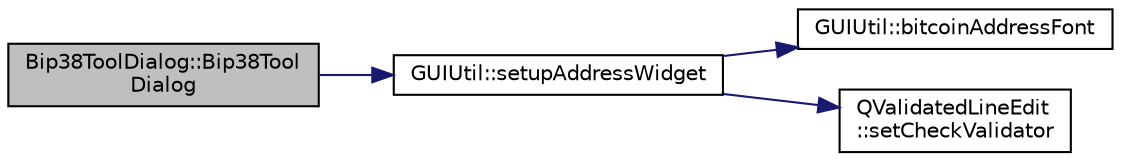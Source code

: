 digraph "Bip38ToolDialog::Bip38ToolDialog"
{
  edge [fontname="Helvetica",fontsize="10",labelfontname="Helvetica",labelfontsize="10"];
  node [fontname="Helvetica",fontsize="10",shape=record];
  rankdir="LR";
  Node0 [label="Bip38ToolDialog::Bip38Tool\lDialog",height=0.2,width=0.4,color="black", fillcolor="grey75", style="filled", fontcolor="black"];
  Node0 -> Node1 [color="midnightblue",fontsize="10",style="solid",fontname="Helvetica"];
  Node1 [label="GUIUtil::setupAddressWidget",height=0.2,width=0.4,color="black", fillcolor="white", style="filled",URL="$namespace_g_u_i_util.html#aeb3b902c0536bdb9c2def3d3e465aeba"];
  Node1 -> Node2 [color="midnightblue",fontsize="10",style="solid",fontname="Helvetica"];
  Node2 [label="GUIUtil::bitcoinAddressFont",height=0.2,width=0.4,color="black", fillcolor="white", style="filled",URL="$namespace_g_u_i_util.html#a6630c77d0f51ac2a1acdc5fe06c75283"];
  Node1 -> Node3 [color="midnightblue",fontsize="10",style="solid",fontname="Helvetica"];
  Node3 [label="QValidatedLineEdit\l::setCheckValidator",height=0.2,width=0.4,color="black", fillcolor="white", style="filled",URL="$class_q_validated_line_edit.html#af365be1760e17fd1ea6b430fa6005bd2"];
}
